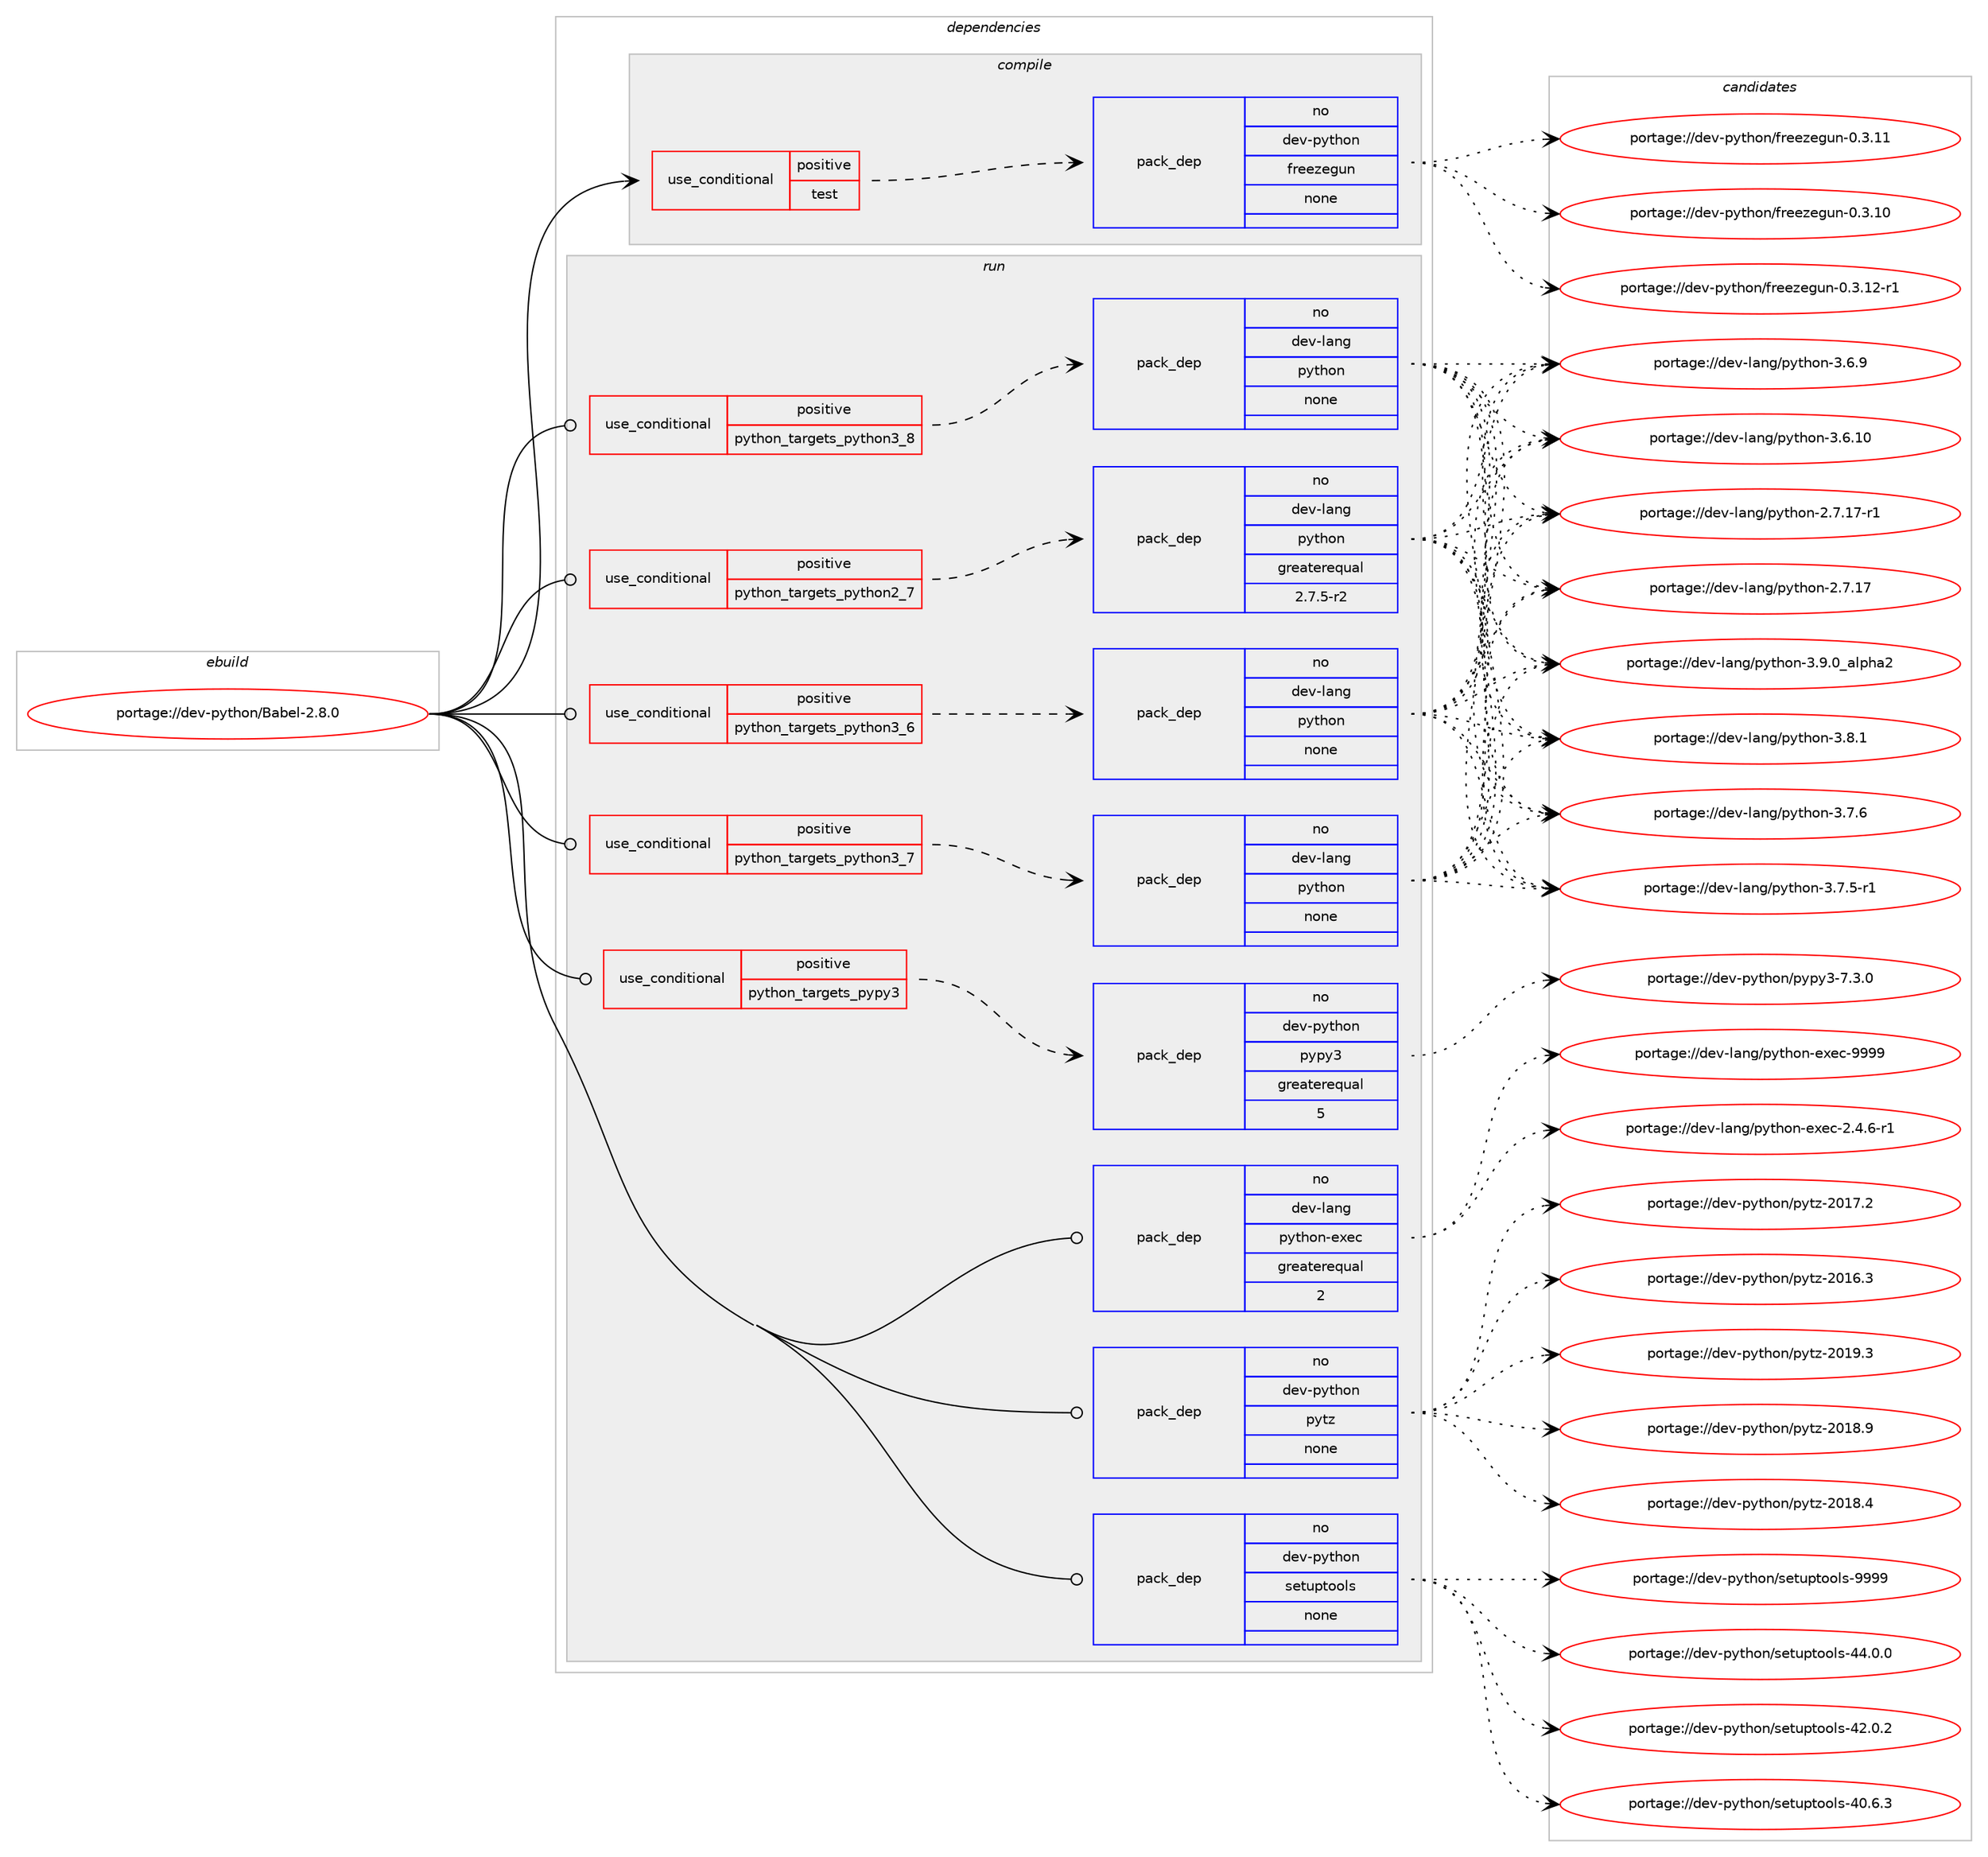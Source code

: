 digraph prolog {

# *************
# Graph options
# *************

newrank=true;
concentrate=true;
compound=true;
graph [rankdir=LR,fontname=Helvetica,fontsize=10,ranksep=1.5];#, ranksep=2.5, nodesep=0.2];
edge  [arrowhead=vee];
node  [fontname=Helvetica,fontsize=10];

# **********
# The ebuild
# **********

subgraph cluster_leftcol {
color=gray;
rank=same;
label=<<i>ebuild</i>>;
id [label="portage://dev-python/Babel-2.8.0", color=red, width=4, href="../dev-python/Babel-2.8.0.svg"];
}

# ****************
# The dependencies
# ****************

subgraph cluster_midcol {
color=gray;
label=<<i>dependencies</i>>;
subgraph cluster_compile {
fillcolor="#eeeeee";
style=filled;
label=<<i>compile</i>>;
subgraph cond119689 {
dependency473763 [label=<<TABLE BORDER="0" CELLBORDER="1" CELLSPACING="0" CELLPADDING="4"><TR><TD ROWSPAN="3" CELLPADDING="10">use_conditional</TD></TR><TR><TD>positive</TD></TR><TR><TD>test</TD></TR></TABLE>>, shape=none, color=red];
subgraph pack349057 {
dependency473764 [label=<<TABLE BORDER="0" CELLBORDER="1" CELLSPACING="0" CELLPADDING="4" WIDTH="220"><TR><TD ROWSPAN="6" CELLPADDING="30">pack_dep</TD></TR><TR><TD WIDTH="110">no</TD></TR><TR><TD>dev-python</TD></TR><TR><TD>freezegun</TD></TR><TR><TD>none</TD></TR><TR><TD></TD></TR></TABLE>>, shape=none, color=blue];
}
dependency473763:e -> dependency473764:w [weight=20,style="dashed",arrowhead="vee"];
}
id:e -> dependency473763:w [weight=20,style="solid",arrowhead="vee"];
}
subgraph cluster_compileandrun {
fillcolor="#eeeeee";
style=filled;
label=<<i>compile and run</i>>;
}
subgraph cluster_run {
fillcolor="#eeeeee";
style=filled;
label=<<i>run</i>>;
subgraph cond119690 {
dependency473765 [label=<<TABLE BORDER="0" CELLBORDER="1" CELLSPACING="0" CELLPADDING="4"><TR><TD ROWSPAN="3" CELLPADDING="10">use_conditional</TD></TR><TR><TD>positive</TD></TR><TR><TD>python_targets_pypy3</TD></TR></TABLE>>, shape=none, color=red];
subgraph pack349058 {
dependency473766 [label=<<TABLE BORDER="0" CELLBORDER="1" CELLSPACING="0" CELLPADDING="4" WIDTH="220"><TR><TD ROWSPAN="6" CELLPADDING="30">pack_dep</TD></TR><TR><TD WIDTH="110">no</TD></TR><TR><TD>dev-python</TD></TR><TR><TD>pypy3</TD></TR><TR><TD>greaterequal</TD></TR><TR><TD>5</TD></TR></TABLE>>, shape=none, color=blue];
}
dependency473765:e -> dependency473766:w [weight=20,style="dashed",arrowhead="vee"];
}
id:e -> dependency473765:w [weight=20,style="solid",arrowhead="odot"];
subgraph cond119691 {
dependency473767 [label=<<TABLE BORDER="0" CELLBORDER="1" CELLSPACING="0" CELLPADDING="4"><TR><TD ROWSPAN="3" CELLPADDING="10">use_conditional</TD></TR><TR><TD>positive</TD></TR><TR><TD>python_targets_python2_7</TD></TR></TABLE>>, shape=none, color=red];
subgraph pack349059 {
dependency473768 [label=<<TABLE BORDER="0" CELLBORDER="1" CELLSPACING="0" CELLPADDING="4" WIDTH="220"><TR><TD ROWSPAN="6" CELLPADDING="30">pack_dep</TD></TR><TR><TD WIDTH="110">no</TD></TR><TR><TD>dev-lang</TD></TR><TR><TD>python</TD></TR><TR><TD>greaterequal</TD></TR><TR><TD>2.7.5-r2</TD></TR></TABLE>>, shape=none, color=blue];
}
dependency473767:e -> dependency473768:w [weight=20,style="dashed",arrowhead="vee"];
}
id:e -> dependency473767:w [weight=20,style="solid",arrowhead="odot"];
subgraph cond119692 {
dependency473769 [label=<<TABLE BORDER="0" CELLBORDER="1" CELLSPACING="0" CELLPADDING="4"><TR><TD ROWSPAN="3" CELLPADDING="10">use_conditional</TD></TR><TR><TD>positive</TD></TR><TR><TD>python_targets_python3_6</TD></TR></TABLE>>, shape=none, color=red];
subgraph pack349060 {
dependency473770 [label=<<TABLE BORDER="0" CELLBORDER="1" CELLSPACING="0" CELLPADDING="4" WIDTH="220"><TR><TD ROWSPAN="6" CELLPADDING="30">pack_dep</TD></TR><TR><TD WIDTH="110">no</TD></TR><TR><TD>dev-lang</TD></TR><TR><TD>python</TD></TR><TR><TD>none</TD></TR><TR><TD></TD></TR></TABLE>>, shape=none, color=blue];
}
dependency473769:e -> dependency473770:w [weight=20,style="dashed",arrowhead="vee"];
}
id:e -> dependency473769:w [weight=20,style="solid",arrowhead="odot"];
subgraph cond119693 {
dependency473771 [label=<<TABLE BORDER="0" CELLBORDER="1" CELLSPACING="0" CELLPADDING="4"><TR><TD ROWSPAN="3" CELLPADDING="10">use_conditional</TD></TR><TR><TD>positive</TD></TR><TR><TD>python_targets_python3_7</TD></TR></TABLE>>, shape=none, color=red];
subgraph pack349061 {
dependency473772 [label=<<TABLE BORDER="0" CELLBORDER="1" CELLSPACING="0" CELLPADDING="4" WIDTH="220"><TR><TD ROWSPAN="6" CELLPADDING="30">pack_dep</TD></TR><TR><TD WIDTH="110">no</TD></TR><TR><TD>dev-lang</TD></TR><TR><TD>python</TD></TR><TR><TD>none</TD></TR><TR><TD></TD></TR></TABLE>>, shape=none, color=blue];
}
dependency473771:e -> dependency473772:w [weight=20,style="dashed",arrowhead="vee"];
}
id:e -> dependency473771:w [weight=20,style="solid",arrowhead="odot"];
subgraph cond119694 {
dependency473773 [label=<<TABLE BORDER="0" CELLBORDER="1" CELLSPACING="0" CELLPADDING="4"><TR><TD ROWSPAN="3" CELLPADDING="10">use_conditional</TD></TR><TR><TD>positive</TD></TR><TR><TD>python_targets_python3_8</TD></TR></TABLE>>, shape=none, color=red];
subgraph pack349062 {
dependency473774 [label=<<TABLE BORDER="0" CELLBORDER="1" CELLSPACING="0" CELLPADDING="4" WIDTH="220"><TR><TD ROWSPAN="6" CELLPADDING="30">pack_dep</TD></TR><TR><TD WIDTH="110">no</TD></TR><TR><TD>dev-lang</TD></TR><TR><TD>python</TD></TR><TR><TD>none</TD></TR><TR><TD></TD></TR></TABLE>>, shape=none, color=blue];
}
dependency473773:e -> dependency473774:w [weight=20,style="dashed",arrowhead="vee"];
}
id:e -> dependency473773:w [weight=20,style="solid",arrowhead="odot"];
subgraph pack349063 {
dependency473775 [label=<<TABLE BORDER="0" CELLBORDER="1" CELLSPACING="0" CELLPADDING="4" WIDTH="220"><TR><TD ROWSPAN="6" CELLPADDING="30">pack_dep</TD></TR><TR><TD WIDTH="110">no</TD></TR><TR><TD>dev-lang</TD></TR><TR><TD>python-exec</TD></TR><TR><TD>greaterequal</TD></TR><TR><TD>2</TD></TR></TABLE>>, shape=none, color=blue];
}
id:e -> dependency473775:w [weight=20,style="solid",arrowhead="odot"];
subgraph pack349064 {
dependency473776 [label=<<TABLE BORDER="0" CELLBORDER="1" CELLSPACING="0" CELLPADDING="4" WIDTH="220"><TR><TD ROWSPAN="6" CELLPADDING="30">pack_dep</TD></TR><TR><TD WIDTH="110">no</TD></TR><TR><TD>dev-python</TD></TR><TR><TD>pytz</TD></TR><TR><TD>none</TD></TR><TR><TD></TD></TR></TABLE>>, shape=none, color=blue];
}
id:e -> dependency473776:w [weight=20,style="solid",arrowhead="odot"];
subgraph pack349065 {
dependency473777 [label=<<TABLE BORDER="0" CELLBORDER="1" CELLSPACING="0" CELLPADDING="4" WIDTH="220"><TR><TD ROWSPAN="6" CELLPADDING="30">pack_dep</TD></TR><TR><TD WIDTH="110">no</TD></TR><TR><TD>dev-python</TD></TR><TR><TD>setuptools</TD></TR><TR><TD>none</TD></TR><TR><TD></TD></TR></TABLE>>, shape=none, color=blue];
}
id:e -> dependency473777:w [weight=20,style="solid",arrowhead="odot"];
}
}

# **************
# The candidates
# **************

subgraph cluster_choices {
rank=same;
color=gray;
label=<<i>candidates</i>>;

subgraph choice349057 {
color=black;
nodesep=1;
choice1001011184511212111610411111047102114101101122101103117110454846514649504511449 [label="portage://dev-python/freezegun-0.3.12-r1", color=red, width=4,href="../dev-python/freezegun-0.3.12-r1.svg"];
choice100101118451121211161041111104710211410110112210110311711045484651464949 [label="portage://dev-python/freezegun-0.3.11", color=red, width=4,href="../dev-python/freezegun-0.3.11.svg"];
choice100101118451121211161041111104710211410110112210110311711045484651464948 [label="portage://dev-python/freezegun-0.3.10", color=red, width=4,href="../dev-python/freezegun-0.3.10.svg"];
dependency473764:e -> choice1001011184511212111610411111047102114101101122101103117110454846514649504511449:w [style=dotted,weight="100"];
dependency473764:e -> choice100101118451121211161041111104710211410110112210110311711045484651464949:w [style=dotted,weight="100"];
dependency473764:e -> choice100101118451121211161041111104710211410110112210110311711045484651464948:w [style=dotted,weight="100"];
}
subgraph choice349058 {
color=black;
nodesep=1;
choice100101118451121211161041111104711212111212151455546514648 [label="portage://dev-python/pypy3-7.3.0", color=red, width=4,href="../dev-python/pypy3-7.3.0.svg"];
dependency473766:e -> choice100101118451121211161041111104711212111212151455546514648:w [style=dotted,weight="100"];
}
subgraph choice349059 {
color=black;
nodesep=1;
choice10010111845108971101034711212111610411111045514657464895971081121049750 [label="portage://dev-lang/python-3.9.0_alpha2", color=red, width=4,href="../dev-lang/python-3.9.0_alpha2.svg"];
choice100101118451089711010347112121116104111110455146564649 [label="portage://dev-lang/python-3.8.1", color=red, width=4,href="../dev-lang/python-3.8.1.svg"];
choice100101118451089711010347112121116104111110455146554654 [label="portage://dev-lang/python-3.7.6", color=red, width=4,href="../dev-lang/python-3.7.6.svg"];
choice1001011184510897110103471121211161041111104551465546534511449 [label="portage://dev-lang/python-3.7.5-r1", color=red, width=4,href="../dev-lang/python-3.7.5-r1.svg"];
choice100101118451089711010347112121116104111110455146544657 [label="portage://dev-lang/python-3.6.9", color=red, width=4,href="../dev-lang/python-3.6.9.svg"];
choice10010111845108971101034711212111610411111045514654464948 [label="portage://dev-lang/python-3.6.10", color=red, width=4,href="../dev-lang/python-3.6.10.svg"];
choice100101118451089711010347112121116104111110455046554649554511449 [label="portage://dev-lang/python-2.7.17-r1", color=red, width=4,href="../dev-lang/python-2.7.17-r1.svg"];
choice10010111845108971101034711212111610411111045504655464955 [label="portage://dev-lang/python-2.7.17", color=red, width=4,href="../dev-lang/python-2.7.17.svg"];
dependency473768:e -> choice10010111845108971101034711212111610411111045514657464895971081121049750:w [style=dotted,weight="100"];
dependency473768:e -> choice100101118451089711010347112121116104111110455146564649:w [style=dotted,weight="100"];
dependency473768:e -> choice100101118451089711010347112121116104111110455146554654:w [style=dotted,weight="100"];
dependency473768:e -> choice1001011184510897110103471121211161041111104551465546534511449:w [style=dotted,weight="100"];
dependency473768:e -> choice100101118451089711010347112121116104111110455146544657:w [style=dotted,weight="100"];
dependency473768:e -> choice10010111845108971101034711212111610411111045514654464948:w [style=dotted,weight="100"];
dependency473768:e -> choice100101118451089711010347112121116104111110455046554649554511449:w [style=dotted,weight="100"];
dependency473768:e -> choice10010111845108971101034711212111610411111045504655464955:w [style=dotted,weight="100"];
}
subgraph choice349060 {
color=black;
nodesep=1;
choice10010111845108971101034711212111610411111045514657464895971081121049750 [label="portage://dev-lang/python-3.9.0_alpha2", color=red, width=4,href="../dev-lang/python-3.9.0_alpha2.svg"];
choice100101118451089711010347112121116104111110455146564649 [label="portage://dev-lang/python-3.8.1", color=red, width=4,href="../dev-lang/python-3.8.1.svg"];
choice100101118451089711010347112121116104111110455146554654 [label="portage://dev-lang/python-3.7.6", color=red, width=4,href="../dev-lang/python-3.7.6.svg"];
choice1001011184510897110103471121211161041111104551465546534511449 [label="portage://dev-lang/python-3.7.5-r1", color=red, width=4,href="../dev-lang/python-3.7.5-r1.svg"];
choice100101118451089711010347112121116104111110455146544657 [label="portage://dev-lang/python-3.6.9", color=red, width=4,href="../dev-lang/python-3.6.9.svg"];
choice10010111845108971101034711212111610411111045514654464948 [label="portage://dev-lang/python-3.6.10", color=red, width=4,href="../dev-lang/python-3.6.10.svg"];
choice100101118451089711010347112121116104111110455046554649554511449 [label="portage://dev-lang/python-2.7.17-r1", color=red, width=4,href="../dev-lang/python-2.7.17-r1.svg"];
choice10010111845108971101034711212111610411111045504655464955 [label="portage://dev-lang/python-2.7.17", color=red, width=4,href="../dev-lang/python-2.7.17.svg"];
dependency473770:e -> choice10010111845108971101034711212111610411111045514657464895971081121049750:w [style=dotted,weight="100"];
dependency473770:e -> choice100101118451089711010347112121116104111110455146564649:w [style=dotted,weight="100"];
dependency473770:e -> choice100101118451089711010347112121116104111110455146554654:w [style=dotted,weight="100"];
dependency473770:e -> choice1001011184510897110103471121211161041111104551465546534511449:w [style=dotted,weight="100"];
dependency473770:e -> choice100101118451089711010347112121116104111110455146544657:w [style=dotted,weight="100"];
dependency473770:e -> choice10010111845108971101034711212111610411111045514654464948:w [style=dotted,weight="100"];
dependency473770:e -> choice100101118451089711010347112121116104111110455046554649554511449:w [style=dotted,weight="100"];
dependency473770:e -> choice10010111845108971101034711212111610411111045504655464955:w [style=dotted,weight="100"];
}
subgraph choice349061 {
color=black;
nodesep=1;
choice10010111845108971101034711212111610411111045514657464895971081121049750 [label="portage://dev-lang/python-3.9.0_alpha2", color=red, width=4,href="../dev-lang/python-3.9.0_alpha2.svg"];
choice100101118451089711010347112121116104111110455146564649 [label="portage://dev-lang/python-3.8.1", color=red, width=4,href="../dev-lang/python-3.8.1.svg"];
choice100101118451089711010347112121116104111110455146554654 [label="portage://dev-lang/python-3.7.6", color=red, width=4,href="../dev-lang/python-3.7.6.svg"];
choice1001011184510897110103471121211161041111104551465546534511449 [label="portage://dev-lang/python-3.7.5-r1", color=red, width=4,href="../dev-lang/python-3.7.5-r1.svg"];
choice100101118451089711010347112121116104111110455146544657 [label="portage://dev-lang/python-3.6.9", color=red, width=4,href="../dev-lang/python-3.6.9.svg"];
choice10010111845108971101034711212111610411111045514654464948 [label="portage://dev-lang/python-3.6.10", color=red, width=4,href="../dev-lang/python-3.6.10.svg"];
choice100101118451089711010347112121116104111110455046554649554511449 [label="portage://dev-lang/python-2.7.17-r1", color=red, width=4,href="../dev-lang/python-2.7.17-r1.svg"];
choice10010111845108971101034711212111610411111045504655464955 [label="portage://dev-lang/python-2.7.17", color=red, width=4,href="../dev-lang/python-2.7.17.svg"];
dependency473772:e -> choice10010111845108971101034711212111610411111045514657464895971081121049750:w [style=dotted,weight="100"];
dependency473772:e -> choice100101118451089711010347112121116104111110455146564649:w [style=dotted,weight="100"];
dependency473772:e -> choice100101118451089711010347112121116104111110455146554654:w [style=dotted,weight="100"];
dependency473772:e -> choice1001011184510897110103471121211161041111104551465546534511449:w [style=dotted,weight="100"];
dependency473772:e -> choice100101118451089711010347112121116104111110455146544657:w [style=dotted,weight="100"];
dependency473772:e -> choice10010111845108971101034711212111610411111045514654464948:w [style=dotted,weight="100"];
dependency473772:e -> choice100101118451089711010347112121116104111110455046554649554511449:w [style=dotted,weight="100"];
dependency473772:e -> choice10010111845108971101034711212111610411111045504655464955:w [style=dotted,weight="100"];
}
subgraph choice349062 {
color=black;
nodesep=1;
choice10010111845108971101034711212111610411111045514657464895971081121049750 [label="portage://dev-lang/python-3.9.0_alpha2", color=red, width=4,href="../dev-lang/python-3.9.0_alpha2.svg"];
choice100101118451089711010347112121116104111110455146564649 [label="portage://dev-lang/python-3.8.1", color=red, width=4,href="../dev-lang/python-3.8.1.svg"];
choice100101118451089711010347112121116104111110455146554654 [label="portage://dev-lang/python-3.7.6", color=red, width=4,href="../dev-lang/python-3.7.6.svg"];
choice1001011184510897110103471121211161041111104551465546534511449 [label="portage://dev-lang/python-3.7.5-r1", color=red, width=4,href="../dev-lang/python-3.7.5-r1.svg"];
choice100101118451089711010347112121116104111110455146544657 [label="portage://dev-lang/python-3.6.9", color=red, width=4,href="../dev-lang/python-3.6.9.svg"];
choice10010111845108971101034711212111610411111045514654464948 [label="portage://dev-lang/python-3.6.10", color=red, width=4,href="../dev-lang/python-3.6.10.svg"];
choice100101118451089711010347112121116104111110455046554649554511449 [label="portage://dev-lang/python-2.7.17-r1", color=red, width=4,href="../dev-lang/python-2.7.17-r1.svg"];
choice10010111845108971101034711212111610411111045504655464955 [label="portage://dev-lang/python-2.7.17", color=red, width=4,href="../dev-lang/python-2.7.17.svg"];
dependency473774:e -> choice10010111845108971101034711212111610411111045514657464895971081121049750:w [style=dotted,weight="100"];
dependency473774:e -> choice100101118451089711010347112121116104111110455146564649:w [style=dotted,weight="100"];
dependency473774:e -> choice100101118451089711010347112121116104111110455146554654:w [style=dotted,weight="100"];
dependency473774:e -> choice1001011184510897110103471121211161041111104551465546534511449:w [style=dotted,weight="100"];
dependency473774:e -> choice100101118451089711010347112121116104111110455146544657:w [style=dotted,weight="100"];
dependency473774:e -> choice10010111845108971101034711212111610411111045514654464948:w [style=dotted,weight="100"];
dependency473774:e -> choice100101118451089711010347112121116104111110455046554649554511449:w [style=dotted,weight="100"];
dependency473774:e -> choice10010111845108971101034711212111610411111045504655464955:w [style=dotted,weight="100"];
}
subgraph choice349063 {
color=black;
nodesep=1;
choice10010111845108971101034711212111610411111045101120101994557575757 [label="portage://dev-lang/python-exec-9999", color=red, width=4,href="../dev-lang/python-exec-9999.svg"];
choice10010111845108971101034711212111610411111045101120101994550465246544511449 [label="portage://dev-lang/python-exec-2.4.6-r1", color=red, width=4,href="../dev-lang/python-exec-2.4.6-r1.svg"];
dependency473775:e -> choice10010111845108971101034711212111610411111045101120101994557575757:w [style=dotted,weight="100"];
dependency473775:e -> choice10010111845108971101034711212111610411111045101120101994550465246544511449:w [style=dotted,weight="100"];
}
subgraph choice349064 {
color=black;
nodesep=1;
choice100101118451121211161041111104711212111612245504849574651 [label="portage://dev-python/pytz-2019.3", color=red, width=4,href="../dev-python/pytz-2019.3.svg"];
choice100101118451121211161041111104711212111612245504849564657 [label="portage://dev-python/pytz-2018.9", color=red, width=4,href="../dev-python/pytz-2018.9.svg"];
choice100101118451121211161041111104711212111612245504849564652 [label="portage://dev-python/pytz-2018.4", color=red, width=4,href="../dev-python/pytz-2018.4.svg"];
choice100101118451121211161041111104711212111612245504849554650 [label="portage://dev-python/pytz-2017.2", color=red, width=4,href="../dev-python/pytz-2017.2.svg"];
choice100101118451121211161041111104711212111612245504849544651 [label="portage://dev-python/pytz-2016.3", color=red, width=4,href="../dev-python/pytz-2016.3.svg"];
dependency473776:e -> choice100101118451121211161041111104711212111612245504849574651:w [style=dotted,weight="100"];
dependency473776:e -> choice100101118451121211161041111104711212111612245504849564657:w [style=dotted,weight="100"];
dependency473776:e -> choice100101118451121211161041111104711212111612245504849564652:w [style=dotted,weight="100"];
dependency473776:e -> choice100101118451121211161041111104711212111612245504849554650:w [style=dotted,weight="100"];
dependency473776:e -> choice100101118451121211161041111104711212111612245504849544651:w [style=dotted,weight="100"];
}
subgraph choice349065 {
color=black;
nodesep=1;
choice10010111845112121116104111110471151011161171121161111111081154557575757 [label="portage://dev-python/setuptools-9999", color=red, width=4,href="../dev-python/setuptools-9999.svg"];
choice100101118451121211161041111104711510111611711211611111110811545525246484648 [label="portage://dev-python/setuptools-44.0.0", color=red, width=4,href="../dev-python/setuptools-44.0.0.svg"];
choice100101118451121211161041111104711510111611711211611111110811545525046484650 [label="portage://dev-python/setuptools-42.0.2", color=red, width=4,href="../dev-python/setuptools-42.0.2.svg"];
choice100101118451121211161041111104711510111611711211611111110811545524846544651 [label="portage://dev-python/setuptools-40.6.3", color=red, width=4,href="../dev-python/setuptools-40.6.3.svg"];
dependency473777:e -> choice10010111845112121116104111110471151011161171121161111111081154557575757:w [style=dotted,weight="100"];
dependency473777:e -> choice100101118451121211161041111104711510111611711211611111110811545525246484648:w [style=dotted,weight="100"];
dependency473777:e -> choice100101118451121211161041111104711510111611711211611111110811545525046484650:w [style=dotted,weight="100"];
dependency473777:e -> choice100101118451121211161041111104711510111611711211611111110811545524846544651:w [style=dotted,weight="100"];
}
}

}
